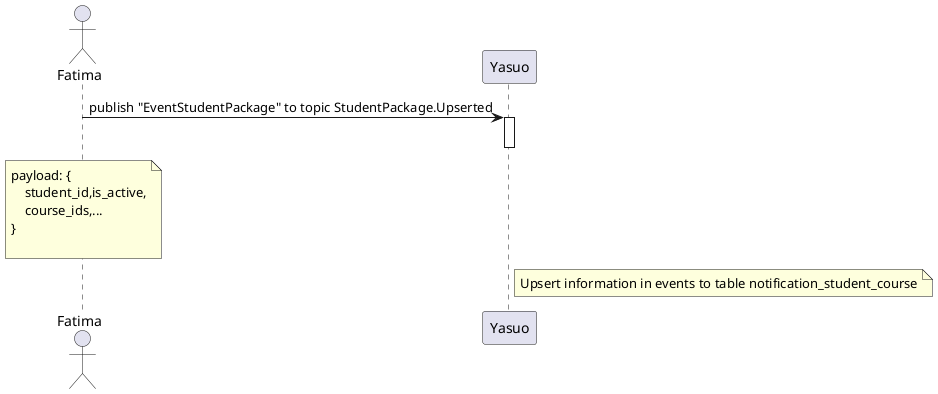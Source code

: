 #Deprecate
@startuml StudentCourse
hide circle

actor Fatima as Fatima order 10
participant Yasuo as Yasuo order 40
Fatima -> Yasuo:  publish "EventStudentPackage" to topic StudentPackage.Upserted
note over Fatima
payload: {
    student_id,is_active,
    course_ids,...
}

end note
activate Yasuo
note right Yasuo
Upsert information in events to table notification_student_course
end note
deactivate Yasuo
@enduml